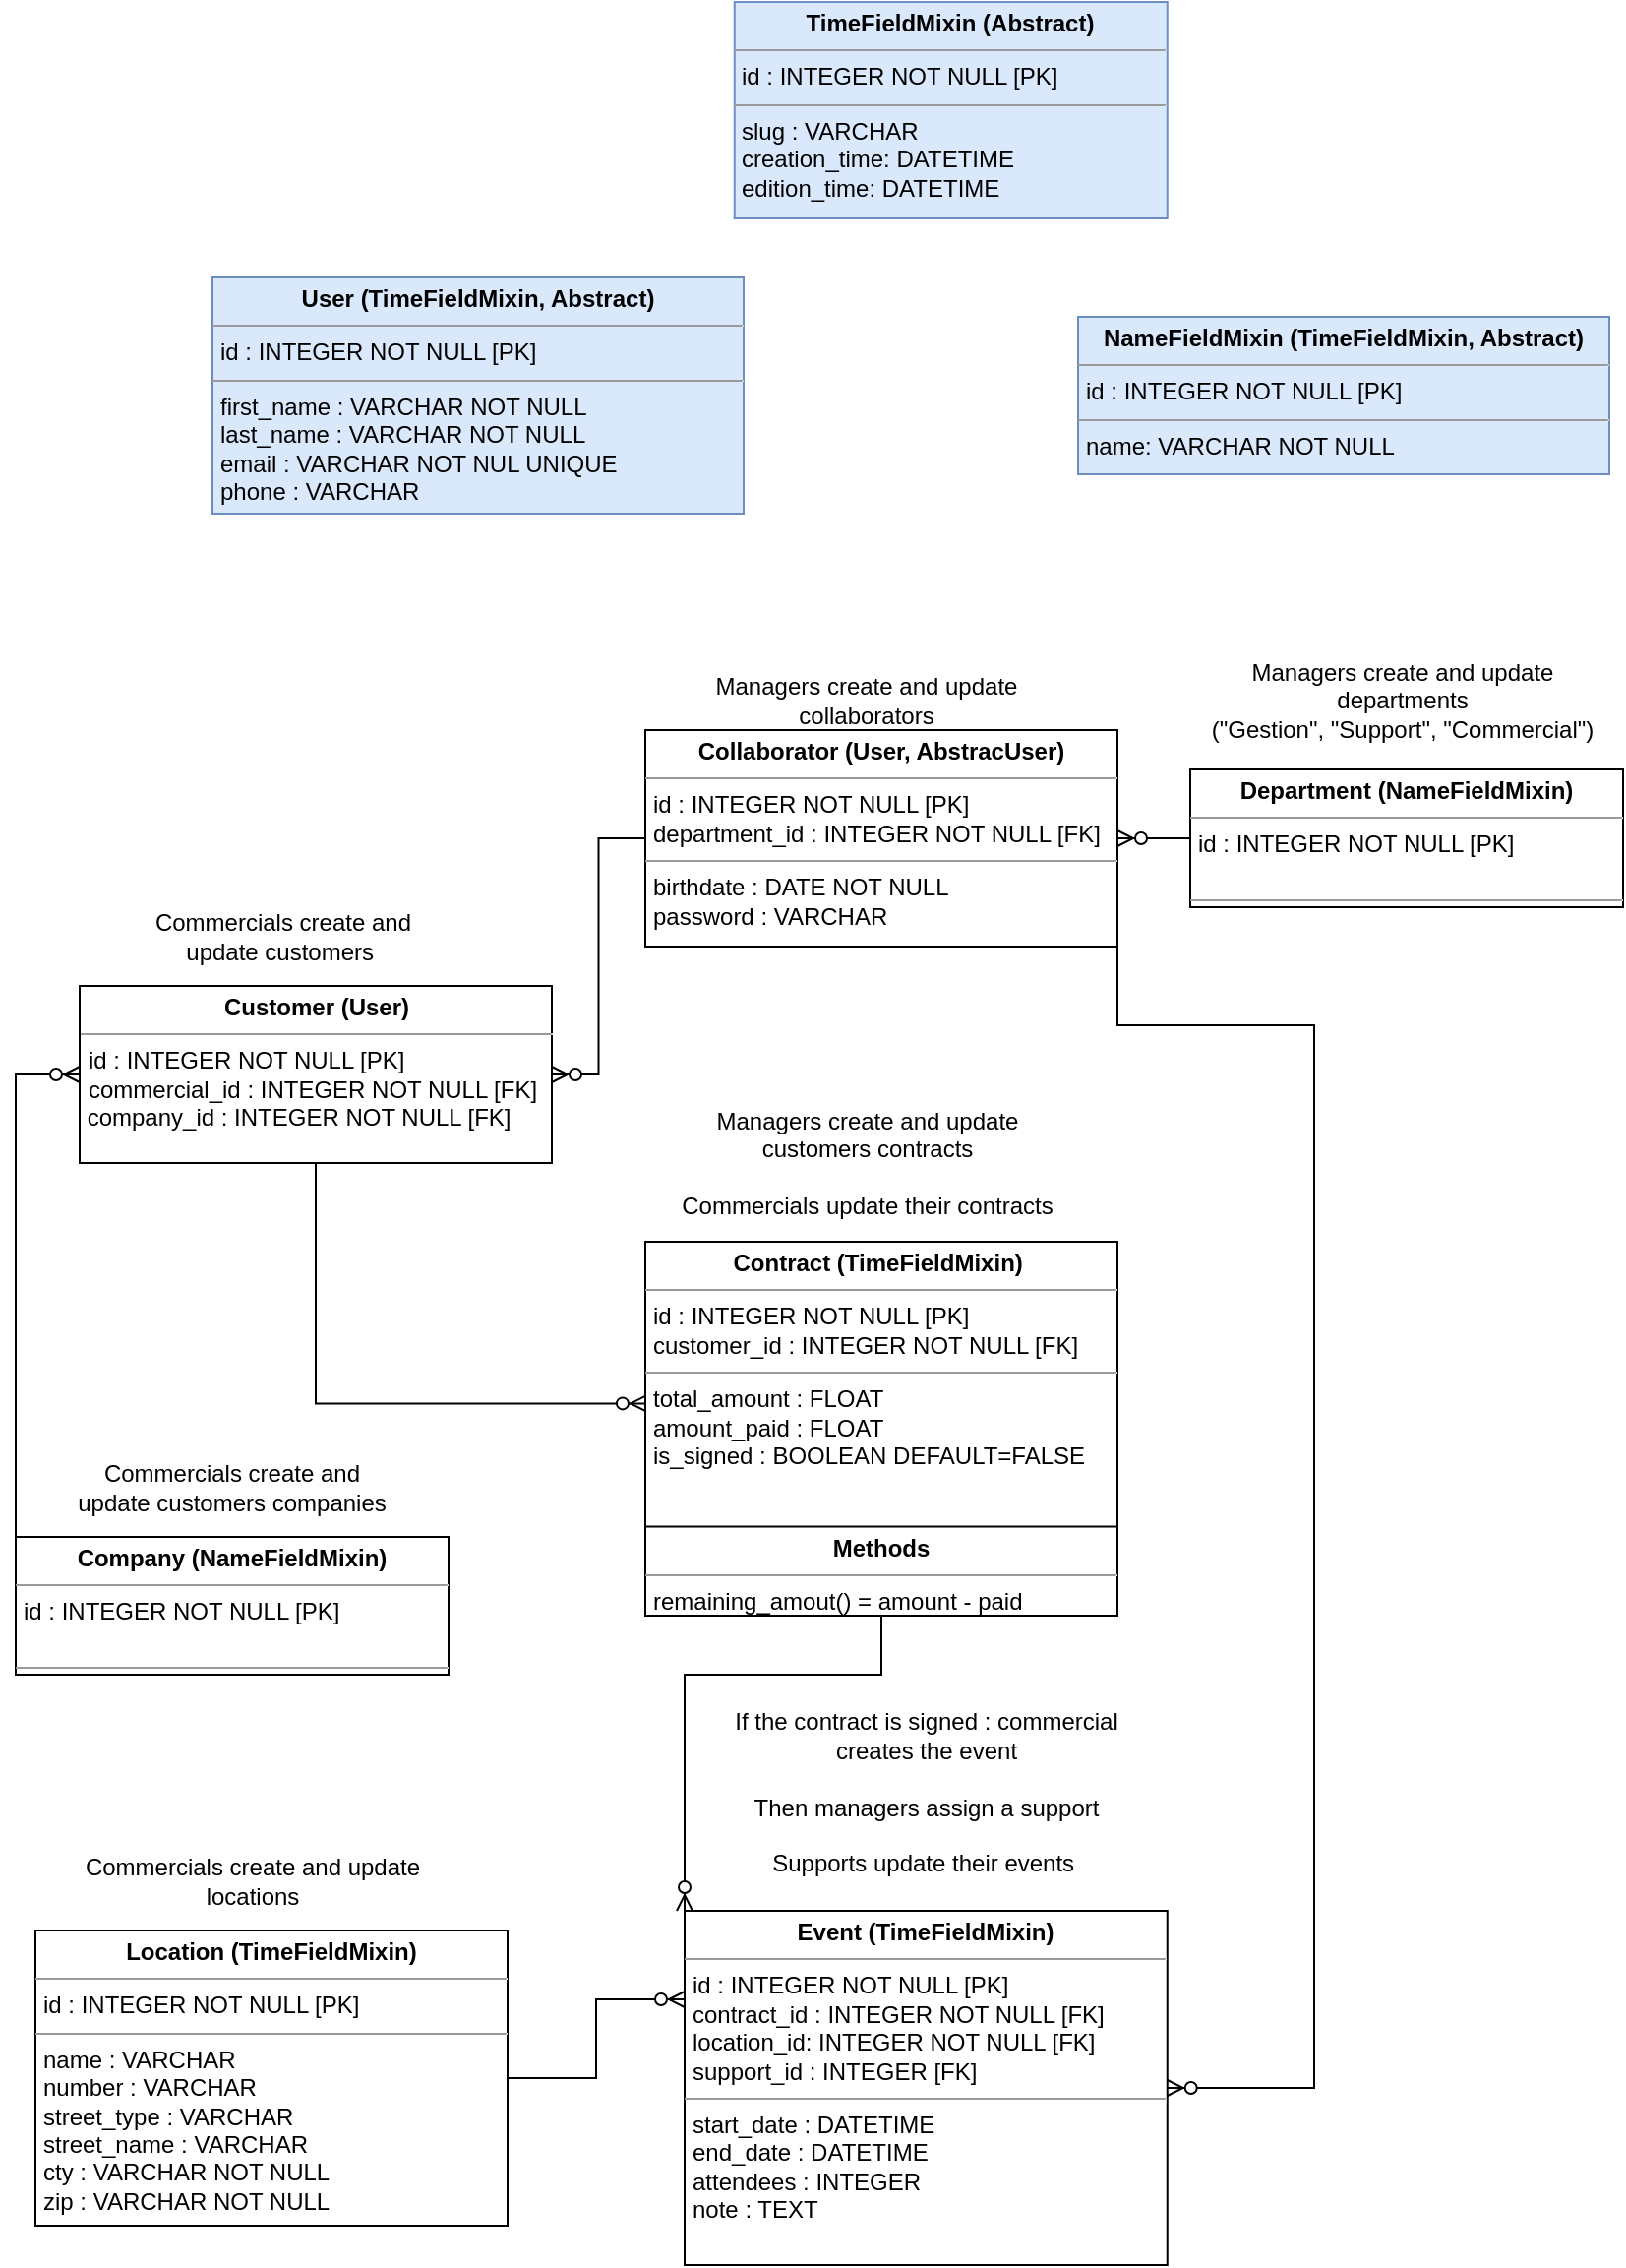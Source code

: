 <mxfile version="22.1.18" type="device">
  <diagram name="Page-1" id="plMPnYqYeWeYJmXO6-pG">
    <mxGraphModel dx="1434" dy="772" grid="1" gridSize="10" guides="1" tooltips="1" connect="1" arrows="1" fold="1" page="1" pageScale="1" pageWidth="827" pageHeight="1169" math="0" shadow="0">
      <root>
        <mxCell id="0" />
        <mxCell id="1" parent="0" />
        <mxCell id="ze8dPootAyPGJqRhnMk7-1" value="&lt;p style=&quot;margin:0px;margin-top:4px;text-align:center;&quot;&gt;&lt;b&gt;User (TimeFieldMixin, A&lt;/b&gt;&lt;b&gt;bstract&lt;span style=&quot;background-color: initial;&quot;&gt;)&lt;/span&gt;&lt;/b&gt;&lt;/p&gt;&lt;hr size=&quot;1&quot;&gt;&lt;p style=&quot;margin:0px;margin-left:4px;&quot;&gt;id : INTEGER NOT NULL [PK]&lt;br&gt;&lt;/p&gt;&lt;hr size=&quot;1&quot;&gt;&lt;p style=&quot;margin:0px;margin-left:4px;&quot;&gt;first_name : VARCHAR NOT NULL&lt;/p&gt;&lt;p style=&quot;margin:0px;margin-left:4px;&quot;&gt;last_name : VARCHAR NOT NULL&lt;br&gt;&lt;/p&gt;&lt;p style=&quot;margin:0px;margin-left:4px;&quot;&gt;email : VARCHAR NOT NUL UNIQUE&lt;/p&gt;&lt;p style=&quot;margin:0px;margin-left:4px;&quot;&gt;phone : VARCHAR&lt;br&gt;&lt;/p&gt;&lt;p style=&quot;margin:0px;margin-left:4px;&quot;&gt;&lt;br&gt;&lt;/p&gt;&lt;p style=&quot;margin:0px;margin-left:4px;&quot;&gt;&lt;br&gt;&lt;br&gt;&lt;/p&gt;" style="verticalAlign=top;align=left;overflow=fill;fontSize=12;fontFamily=Helvetica;html=1;whiteSpace=wrap;fillColor=#dae8fc;strokeColor=#6c8ebf;" parent="1" vertex="1">
          <mxGeometry x="110.0" y="150" width="270" height="120" as="geometry" />
        </mxCell>
        <mxCell id="ze8dPootAyPGJqRhnMk7-3" value="&lt;p style=&quot;margin:0px;margin-top:4px;text-align:center;&quot;&gt;&lt;b&gt;Customer (User)&lt;/b&gt;&lt;/p&gt;&lt;hr size=&quot;1&quot;&gt;&lt;p style=&quot;margin:0px;margin-left:4px;&quot;&gt;id : INTEGER NOT NULL [PK]&lt;br&gt;&lt;/p&gt;&lt;p style=&quot;margin:0px;margin-left:4px;&quot;&gt;commercial_id : INTEGER NOT NULL [FK]&lt;span data-darkreader-inline-color=&quot;&quot; data-darkreader-inline-bgcolor=&quot;&quot; style=&quot;background-color: initial; color: rgb(0, 0, 0); --darkreader-inline-bgcolor: initial; --darkreader-inline-color: #181a1b;&quot;&gt;&amp;nbsp;&lt;/span&gt;&lt;/p&gt;&amp;nbsp;company_id : INTEGER NOT NULL [FK]&lt;p style=&quot;margin:0px;margin-left:4px;&quot;&gt;&lt;br&gt;&lt;/p&gt;" style="verticalAlign=top;align=left;overflow=fill;fontSize=12;fontFamily=Helvetica;html=1;whiteSpace=wrap;" parent="1" vertex="1">
          <mxGeometry x="42.5" y="510" width="240" height="90" as="geometry" />
        </mxCell>
        <mxCell id="ze8dPootAyPGJqRhnMk7-6" value="&lt;p style=&quot;margin:0px;margin-top:4px;text-align:center;&quot;&gt;&lt;b&gt;Collaborator (User, AbstracUser)&lt;/b&gt;&lt;/p&gt;&lt;hr size=&quot;1&quot;&gt;&lt;p style=&quot;margin:0px;margin-left:4px;&quot;&gt;id : INTEGER NOT NULL [PK]&lt;br&gt;&lt;/p&gt;&lt;p style=&quot;margin:0px;margin-left:4px;&quot;&gt;department_id : INTEGER NOT NULL [FK]&lt;br&gt;&lt;/p&gt;&lt;hr size=&quot;1&quot;&gt;&lt;p style=&quot;margin:0px;margin-left:4px;&quot;&gt;birthdate : DATE NOT NULL&lt;/p&gt;&lt;p style=&quot;margin:0px;margin-left:4px;&quot;&gt;password : VARCHAR&lt;br&gt;&lt;br&gt;&lt;/p&gt;&lt;p style=&quot;margin:0px;margin-left:4px;&quot;&gt;&lt;br&gt;&lt;/p&gt;&lt;p style=&quot;margin:0px;margin-left:4px;&quot;&gt;&lt;br&gt;&lt;/p&gt;" style="verticalAlign=top;align=left;overflow=fill;fontSize=12;fontFamily=Helvetica;html=1;whiteSpace=wrap;" parent="1" vertex="1">
          <mxGeometry x="330" y="380" width="240" height="110" as="geometry" />
        </mxCell>
        <mxCell id="ze8dPootAyPGJqRhnMk7-18" value="" style="fontSize=12;html=1;endArrow=ERzeroToMany;endFill=1;rounded=0;entryX=0.002;entryY=0.548;entryDx=0;entryDy=0;exitX=0.5;exitY=1;exitDx=0;exitDy=0;edgeStyle=orthogonalEdgeStyle;entryPerimeter=0;" parent="1" source="ze8dPootAyPGJqRhnMk7-3" target="ze8dPootAyPGJqRhnMk7-13" edge="1">
          <mxGeometry width="100" height="100" relative="1" as="geometry">
            <mxPoint x="40" y="585" as="sourcePoint" />
            <mxPoint x="140" y="485" as="targetPoint" />
          </mxGeometry>
        </mxCell>
        <mxCell id="ze8dPootAyPGJqRhnMk7-19" value="&lt;p style=&quot;margin:0px;margin-top:4px;text-align:center;&quot;&gt;&lt;b&gt;Event (TimeFieldMixin)&lt;/b&gt;&lt;/p&gt;&lt;hr size=&quot;1&quot;&gt;&lt;p style=&quot;margin:0px;margin-left:4px;&quot;&gt;id : INTEGER NOT NULL [PK]&lt;/p&gt;&lt;p style=&quot;border-color: var(--darkreader-border--border-color); margin: 0px 0px 0px 4px; --darkreader-inline-border: var(--darkreader-border--darkreader-border--border-color);&quot; data-darkreader-inline-border=&quot;&quot;&gt;contract_id : INTEGER NOT NULL [FK]&lt;/p&gt;&lt;p style=&quot;border-color: var(--darkreader-border--border-color); margin: 0px 0px 0px 4px; --darkreader-inline-border: var(--darkreader-border--darkreader-border--border-color);&quot; data-darkreader-inline-border=&quot;&quot;&gt;location_id: INTEGER NOT NULL [FK]&lt;/p&gt;&lt;p style=&quot;border-color: var(--darkreader-border--border-color); margin: 0px 0px 0px 4px; --darkreader-inline-border: var(--darkreader-border--darkreader-border--border-color);&quot; data-darkreader-inline-border=&quot;&quot;&gt;support_id : INTEGER [FK]&lt;/p&gt;&lt;hr size=&quot;1&quot;&gt;&lt;p data-darkreader-inline-border=&quot;&quot; style=&quot;border-color: var(--darkreader-border--border-color); margin: 0px 0px 0px 4px; --darkreader-inline-border: var(--darkreader-border--darkreader-border--border-color);&quot;&gt;&lt;span data-darkreader-inline-color=&quot;&quot; data-darkreader-inline-bgcolor=&quot;&quot; style=&quot;background-color: initial; color: rgb(0, 0, 0); --darkreader-inline-bgcolor: initial; --darkreader-inline-color: #181a1b;&quot;&gt;start_date : DATETIME&lt;/span&gt;&lt;/p&gt;&lt;p data-darkreader-inline-border=&quot;&quot; style=&quot;border-color: var(--darkreader-border--border-color); margin: 0px 0px 0px 4px; --darkreader-inline-border: var(--darkreader-border--darkreader-border--border-color);&quot;&gt;&lt;span data-darkreader-inline-color=&quot;&quot; data-darkreader-inline-bgcolor=&quot;&quot; style=&quot;background-color: initial; color: rgb(0, 0, 0); --darkreader-inline-bgcolor: initial; --darkreader-inline-color: #181a1b;&quot;&gt;end_date : DATETIME&lt;br&gt;&lt;/span&gt;&lt;/p&gt;&lt;p data-darkreader-inline-border=&quot;&quot; style=&quot;border-color: var(--darkreader-border--border-color); margin: 0px 0px 0px 4px; --darkreader-inline-border: var(--darkreader-border--darkreader-border--border-color);&quot;&gt;&lt;span data-darkreader-inline-color=&quot;&quot; data-darkreader-inline-bgcolor=&quot;&quot; style=&quot;background-color: initial; color: rgb(0, 0, 0); --darkreader-inline-bgcolor: initial; --darkreader-inline-color: #181a1b;&quot;&gt;attendees : INTEGER&lt;/span&gt;&lt;/p&gt;&lt;p data-darkreader-inline-border=&quot;&quot; style=&quot;border-color: var(--darkreader-border--border-color); margin: 0px 0px 0px 4px; --darkreader-inline-border: var(--darkreader-border--darkreader-border--border-color);&quot;&gt;&lt;span data-darkreader-inline-color=&quot;&quot; data-darkreader-inline-bgcolor=&quot;&quot; style=&quot;background-color: initial; color: rgb(0, 0, 0); --darkreader-inline-bgcolor: initial; --darkreader-inline-color: #181a1b;&quot;&gt;note : TEXT&lt;/span&gt;&lt;span style=&quot;background-color: initial;&quot;&gt;&amp;nbsp;&lt;/span&gt;&lt;/p&gt;&lt;p data-darkreader-inline-border=&quot;&quot; style=&quot;border-color: var(--darkreader-border--border-color); margin: 0px 0px 0px 4px; --darkreader-inline-border: var(--darkreader-border--darkreader-border--border-color);&quot;&gt;&lt;br data-darkreader-inline-border=&quot;&quot; style=&quot;border-color: var(--darkreader-border--border-color); --darkreader-inline-border: var(--darkreader-border--darkreader-border--border-color);&quot;&gt;&lt;/p&gt;&lt;p data-darkreader-inline-border=&quot;&quot; style=&quot;border-color: var(--darkreader-border--border-color); margin: 0px 0px 0px 4px; --darkreader-inline-border: var(--darkreader-border--darkreader-border--border-color);&quot;&gt;&lt;br data-darkreader-inline-border=&quot;&quot; style=&quot;border-color: var(--darkreader-border--border-color); --darkreader-inline-border: var(--darkreader-border--darkreader-border--border-color);&quot;&gt;&lt;/p&gt;&lt;p style=&quot;margin:0px;margin-left:4px;&quot;&gt;&lt;br&gt;&lt;br&gt;&lt;/p&gt;" style="verticalAlign=top;align=left;overflow=fill;fontSize=12;fontFamily=Helvetica;html=1;whiteSpace=wrap;" parent="1" vertex="1">
          <mxGeometry x="350" y="980" width="245.37" height="180" as="geometry" />
        </mxCell>
        <mxCell id="ze8dPootAyPGJqRhnMk7-23" value="Managers create and update customers contracts&lt;br&gt;&lt;br&gt;Commercials update their contracts" style="text;html=1;strokeColor=none;fillColor=none;align=center;verticalAlign=middle;whiteSpace=wrap;rounded=0;" parent="1" vertex="1">
          <mxGeometry x="343.75" y="570" width="197.5" height="60" as="geometry" />
        </mxCell>
        <mxCell id="ze8dPootAyPGJqRhnMk7-24" value="If the contract is signed : commercial creates the event&lt;br&gt;&lt;br&gt;Then managers assign a support&lt;br&gt;&lt;br&gt;Supports update their events&amp;nbsp;" style="text;html=1;strokeColor=none;fillColor=none;align=center;verticalAlign=middle;whiteSpace=wrap;rounded=0;" parent="1" vertex="1">
          <mxGeometry x="367.69" y="870" width="210" height="100" as="geometry" />
        </mxCell>
        <mxCell id="ze8dPootAyPGJqRhnMk7-25" value="" style="fontSize=12;html=1;endArrow=ERzeroToMany;endFill=1;rounded=0;entryX=1;entryY=0.5;entryDx=0;entryDy=0;exitX=0;exitY=0.5;exitDx=0;exitDy=0;edgeStyle=orthogonalEdgeStyle;" parent="1" source="ze8dPootAyPGJqRhnMk7-6" target="ze8dPootAyPGJqRhnMk7-3" edge="1">
          <mxGeometry width="100" height="100" relative="1" as="geometry">
            <mxPoint x="410" y="260.0" as="sourcePoint" />
            <mxPoint x="810" y="120" as="targetPoint" />
          </mxGeometry>
        </mxCell>
        <mxCell id="ze8dPootAyPGJqRhnMk7-29" value="" style="fontSize=12;html=1;endArrow=ERzeroToMany;endFill=1;rounded=0;exitX=1;exitY=1;exitDx=0;exitDy=0;edgeStyle=orthogonalEdgeStyle;entryX=1;entryY=0.5;entryDx=0;entryDy=0;" parent="1" source="ze8dPootAyPGJqRhnMk7-6" target="ze8dPootAyPGJqRhnMk7-19" edge="1">
          <mxGeometry width="100" height="100" relative="1" as="geometry">
            <mxPoint x="670" y="500" as="sourcePoint" />
            <mxPoint x="610" y="1110" as="targetPoint" />
            <Array as="points">
              <mxPoint x="570" y="530" />
              <mxPoint x="670" y="530" />
              <mxPoint x="670" y="1070" />
            </Array>
          </mxGeometry>
        </mxCell>
        <mxCell id="ze8dPootAyPGJqRhnMk7-31" value="&lt;p style=&quot;margin:0px;margin-top:4px;text-align:center;&quot;&gt;&lt;b&gt;Company (NameFieldMixin)&lt;/b&gt;&lt;/p&gt;&lt;hr size=&quot;1&quot;&gt;&lt;p style=&quot;margin:0px;margin-left:4px;&quot;&gt;id : INTEGER NOT NULL [PK]&lt;/p&gt;&lt;p style=&quot;margin:0px;margin-left:4px;&quot;&gt;&lt;br&gt;&lt;/p&gt;&lt;hr size=&quot;1&quot;&gt;&lt;p data-darkreader-inline-border=&quot;&quot; style=&quot;border-color: var(--darkreader-border--border-color); margin: 0px 0px 0px 4px; --darkreader-inline-border: var(--darkreader-border--darkreader-border--border-color);&quot;&gt;&lt;br&gt;&lt;/p&gt;" style="verticalAlign=top;align=left;overflow=fill;fontSize=12;fontFamily=Helvetica;html=1;whiteSpace=wrap;" parent="1" vertex="1">
          <mxGeometry x="10" y="790" width="220" height="70" as="geometry" />
        </mxCell>
        <mxCell id="ze8dPootAyPGJqRhnMk7-32" value="" style="fontSize=12;html=1;endArrow=ERzeroToMany;endFill=1;rounded=0;entryX=0;entryY=0.5;entryDx=0;entryDy=0;exitX=0;exitY=0;exitDx=0;exitDy=0;edgeStyle=orthogonalEdgeStyle;" parent="1" source="ze8dPootAyPGJqRhnMk7-31" target="ze8dPootAyPGJqRhnMk7-3" edge="1">
          <mxGeometry width="100" height="100" relative="1" as="geometry">
            <mxPoint x="180" y="530" as="sourcePoint" />
            <mxPoint x="70" y="700" as="targetPoint" />
          </mxGeometry>
        </mxCell>
        <mxCell id="ze8dPootAyPGJqRhnMk7-50" value="" style="fontSize=12;html=1;endArrow=ERzeroToMany;endFill=1;rounded=0;entryX=0;entryY=0;entryDx=0;entryDy=0;exitX=0.5;exitY=1;exitDx=0;exitDy=0;edgeStyle=orthogonalEdgeStyle;" parent="1" source="ze8dPootAyPGJqRhnMk7-45" target="ze8dPootAyPGJqRhnMk7-19" edge="1">
          <mxGeometry width="100" height="100" relative="1" as="geometry">
            <mxPoint x="99.48" y="670" as="sourcePoint" />
            <mxPoint x="149.48" y="838" as="targetPoint" />
            <Array as="points">
              <mxPoint x="450" y="860" />
              <mxPoint x="350" y="860" />
            </Array>
          </mxGeometry>
        </mxCell>
        <mxCell id="ze8dPootAyPGJqRhnMk7-51" value="" style="fontSize=12;html=1;endArrow=ERzeroToMany;endFill=1;rounded=0;entryX=0;entryY=0.25;entryDx=0;entryDy=0;exitX=1;exitY=0.5;exitDx=0;exitDy=0;edgeStyle=orthogonalEdgeStyle;" parent="1" source="ze8dPootAyPGJqRhnMk7-53" target="ze8dPootAyPGJqRhnMk7-19" edge="1">
          <mxGeometry width="100" height="100" relative="1" as="geometry">
            <mxPoint x="380" y="1170.5" as="sourcePoint" />
            <mxPoint x="494.63" y="1160" as="targetPoint" />
          </mxGeometry>
        </mxCell>
        <mxCell id="ze8dPootAyPGJqRhnMk7-52" value="" style="group;strokeColor=#ff0800;fillColor=#8e251f;" parent="1" vertex="1" connectable="0">
          <mxGeometry x="330" y="640" width="240" height="190" as="geometry" />
        </mxCell>
        <mxCell id="ze8dPootAyPGJqRhnMk7-13" value="&lt;p style=&quot;margin:0px;margin-top:4px;text-align:center;&quot;&gt;&lt;b&gt;Contract (TimeFieldMixin)&amp;nbsp;&lt;/b&gt;&lt;/p&gt;&lt;hr size=&quot;1&quot;&gt;&lt;p style=&quot;margin:0px;margin-left:4px;&quot;&gt;id : INTEGER NOT NULL [PK]&lt;/p&gt;&lt;p style=&quot;border-color: var(--darkreader-border--border-color); margin: 0px 0px 0px 4px; --darkreader-inline-border: var(--darkreader-border--darkreader-border--border-color);&quot; data-darkreader-inline-border=&quot;&quot;&gt;&lt;span style=&quot;background-color: initial;&quot;&gt;customer_id : INTEGER NOT NULL [FK]&lt;/span&gt;&lt;br&gt;&lt;/p&gt;&lt;hr size=&quot;1&quot;&gt;&lt;p data-darkreader-inline-border=&quot;&quot; style=&quot;border-color: var(--darkreader-border--border-color); margin: 0px 0px 0px 4px; --darkreader-inline-border: var(--darkreader-border--darkreader-border--border-color);&quot;&gt;&lt;span data-darkreader-inline-bgcolor=&quot;&quot; style=&quot;background-color: initial; --darkreader-inline-bgcolor: initial;&quot;&gt;total_amount : FLOAT&lt;/span&gt;&lt;/p&gt;&lt;p data-darkreader-inline-border=&quot;&quot; style=&quot;border-color: var(--darkreader-border--border-color); margin: 0px 0px 0px 4px; --darkreader-inline-border: var(--darkreader-border--darkreader-border--border-color);&quot;&gt;&lt;span data-darkreader-inline-bgcolor=&quot;&quot; style=&quot;background-color: initial; --darkreader-inline-bgcolor: initial;&quot;&gt;amount_paid : FLOAT&amp;nbsp;&lt;/span&gt;&lt;/p&gt;&lt;p data-darkreader-inline-border=&quot;&quot; style=&quot;border-color: var(--darkreader-border--border-color); margin: 0px 0px 0px 4px; --darkreader-inline-border: var(--darkreader-border--darkreader-border--border-color);&quot;&gt;&lt;span data-darkreader-inline-color=&quot;&quot; data-darkreader-inline-bgcolor=&quot;&quot; style=&quot;background-color: initial; color: rgb(0, 0, 0); --darkreader-inline-bgcolor: initial; --darkreader-inline-color: #181a1b;&quot;&gt;is_signed : BOOLEAN DEFAULT=FALSE&lt;/span&gt;&lt;/p&gt;&lt;p style=&quot;margin:0px;margin-left:4px;&quot;&gt;&lt;br&gt;&lt;/p&gt;" style="verticalAlign=top;align=left;overflow=fill;fontSize=12;fontFamily=Helvetica;html=1;whiteSpace=wrap;" parent="ze8dPootAyPGJqRhnMk7-52" vertex="1">
          <mxGeometry width="240" height="150" as="geometry" />
        </mxCell>
        <mxCell id="ze8dPootAyPGJqRhnMk7-45" value="&lt;p style=&quot;margin:0px;margin-top:4px;text-align:center;&quot;&gt;&lt;b&gt;Methods&lt;/b&gt;&lt;/p&gt;&lt;hr size=&quot;1&quot;&gt;&lt;p style=&quot;margin:0px;margin-left:4px;&quot;&gt;remaining_amout() = amount - paid&lt;br&gt;&lt;/p&gt;" style="verticalAlign=top;align=left;overflow=fill;fontSize=12;fontFamily=Helvetica;html=1;whiteSpace=wrap;" parent="ze8dPootAyPGJqRhnMk7-52" vertex="1">
          <mxGeometry y="144.762" width="240" height="45.238" as="geometry" />
        </mxCell>
        <mxCell id="ze8dPootAyPGJqRhnMk7-53" value="&lt;p style=&quot;margin:0px;margin-top:4px;text-align:center;&quot;&gt;&lt;b&gt;Location (TimeFieldMixin)&lt;/b&gt;&lt;/p&gt;&lt;hr size=&quot;1&quot;&gt;&lt;p style=&quot;margin:0px;margin-left:4px;&quot;&gt;id : INTEGER NOT NULL [PK]&lt;/p&gt;&lt;hr size=&quot;1&quot;&gt;&lt;p data-darkreader-inline-border=&quot;&quot; style=&quot;border-color: var(--darkreader-border--border-color); margin: 0px 0px 0px 4px; --darkreader-inline-border: var(--darkreader-border--darkreader-border--border-color);&quot;&gt;&lt;span data-darkreader-inline-color=&quot;&quot; data-darkreader-inline-bgcolor=&quot;&quot; style=&quot;background-color: initial; color: rgb(0, 0, 0); --darkreader-inline-bgcolor: initial; --darkreader-inline-color: #181a1b;&quot;&gt;name : VARCHAR&lt;/span&gt;&lt;br&gt;&lt;/p&gt;&lt;p data-darkreader-inline-border=&quot;&quot; style=&quot;border-color: var(--darkreader-border--border-color); margin: 0px 0px 0px 4px; --darkreader-inline-border: var(--darkreader-border--darkreader-border--border-color);&quot;&gt;&lt;span data-darkreader-inline-color=&quot;&quot; data-darkreader-inline-bgcolor=&quot;&quot; style=&quot;background-color: initial; color: rgb(0, 0, 0); --darkreader-inline-bgcolor: initial; --darkreader-inline-color: #181a1b;&quot;&gt;number : VARCHAR&lt;/span&gt;&lt;/p&gt;&lt;p data-darkreader-inline-border=&quot;&quot; style=&quot;border-color: var(--darkreader-border--border-color); margin: 0px 0px 0px 4px; --darkreader-inline-border: var(--darkreader-border--darkreader-border--border-color);&quot;&gt;&lt;span data-darkreader-inline-color=&quot;&quot; data-darkreader-inline-bgcolor=&quot;&quot; style=&quot;background-color: initial; color: rgb(0, 0, 0); --darkreader-inline-bgcolor: initial; --darkreader-inline-color: #181a1b;&quot;&gt;street_type : VARCHAR&lt;br&gt;&lt;/span&gt;&lt;/p&gt;&lt;p data-darkreader-inline-border=&quot;&quot; style=&quot;border-color: var(--darkreader-border--border-color); margin: 0px 0px 0px 4px; --darkreader-inline-border: var(--darkreader-border--darkreader-border--border-color);&quot;&gt;&lt;span data-darkreader-inline-color=&quot;&quot; data-darkreader-inline-bgcolor=&quot;&quot; style=&quot;background-color: initial; color: rgb(0, 0, 0); --darkreader-inline-bgcolor: initial; --darkreader-inline-color: #181a1b;&quot;&gt;street_name : VARCHAR&lt;br&gt;&lt;/span&gt;&lt;/p&gt;&lt;p data-darkreader-inline-border=&quot;&quot; style=&quot;border-color: var(--darkreader-border--border-color); margin: 0px 0px 0px 4px; --darkreader-inline-border: var(--darkreader-border--darkreader-border--border-color);&quot;&gt;cty : VARCHAR NOT NULL&lt;/p&gt;&lt;p data-darkreader-inline-border=&quot;&quot; style=&quot;border-color: var(--darkreader-border--border-color); margin: 0px 0px 0px 4px; --darkreader-inline-border: var(--darkreader-border--darkreader-border--border-color);&quot;&gt;zip :&amp;nbsp;VARCHAR&amp;nbsp;&lt;span style=&quot;background-color: initial;&quot;&gt;NOT NULL&lt;/span&gt;&lt;br&gt;&lt;/p&gt;&lt;p data-darkreader-inline-border=&quot;&quot; style=&quot;border-color: var(--darkreader-border--border-color); margin: 0px 0px 0px 4px; --darkreader-inline-border: var(--darkreader-border--darkreader-border--border-color);&quot;&gt;&lt;br&gt;&lt;/p&gt;&lt;p data-darkreader-inline-border=&quot;&quot; style=&quot;border-color: var(--darkreader-border--border-color); margin: 0px 0px 0px 4px; --darkreader-inline-border: var(--darkreader-border--darkreader-border--border-color);&quot;&gt;&lt;br data-darkreader-inline-border=&quot;&quot; style=&quot;border-color: var(--darkreader-border--border-color); --darkreader-inline-border: var(--darkreader-border--darkreader-border--border-color);&quot;&gt;&lt;/p&gt;&lt;p style=&quot;margin:0px;margin-left:4px;&quot;&gt;&lt;br&gt;&lt;br&gt;&lt;/p&gt;" style="verticalAlign=top;align=left;overflow=fill;fontSize=12;fontFamily=Helvetica;html=1;whiteSpace=wrap;" parent="1" vertex="1">
          <mxGeometry x="20" y="990" width="240" height="150" as="geometry" />
        </mxCell>
        <mxCell id="ze8dPootAyPGJqRhnMk7-60" value="Commercials create and update customers companies" style="text;html=1;strokeColor=none;fillColor=none;align=center;verticalAlign=middle;whiteSpace=wrap;rounded=0;" parent="1" vertex="1">
          <mxGeometry x="36.16" y="750" width="167.68" height="30" as="geometry" />
        </mxCell>
        <mxCell id="ze8dPootAyPGJqRhnMk7-61" value="Commercials create and update locations" style="text;html=1;strokeColor=none;fillColor=none;align=center;verticalAlign=middle;whiteSpace=wrap;rounded=0;" parent="1" vertex="1">
          <mxGeometry x="42.5" y="950" width="175" height="30" as="geometry" />
        </mxCell>
        <mxCell id="vRoCtObwlidcR9JG_tyj-2" value="&lt;p style=&quot;margin:0px;margin-top:4px;text-align:center;&quot;&gt;&lt;b&gt;TimeFieldMixin (Abstract&lt;span style=&quot;background-color: initial;&quot;&gt;)&lt;/span&gt;&lt;/b&gt;&lt;/p&gt;&lt;hr size=&quot;1&quot;&gt;&lt;p style=&quot;margin:0px;margin-left:4px;&quot;&gt;id : INTEGER NOT NULL [PK]&lt;br&gt;&lt;/p&gt;&lt;hr size=&quot;1&quot;&gt;&lt;p style=&quot;margin:0px;margin-left:4px;&quot;&gt;slug : VARCHAR&lt;/p&gt;&lt;p style=&quot;margin:0px;margin-left:4px;&quot;&gt;creation_time: DATETIME&lt;br&gt;&lt;/p&gt;&lt;p style=&quot;margin:0px;margin-left:4px;&quot;&gt;edition_time: DATETIME&lt;br&gt;&lt;/p&gt;&lt;p style=&quot;margin:0px;margin-left:4px;&quot;&gt;&lt;br&gt;&lt;/p&gt;&lt;p style=&quot;margin:0px;margin-left:4px;&quot;&gt;&lt;br&gt;&lt;/p&gt;&lt;p style=&quot;margin:0px;margin-left:4px;&quot;&gt;&lt;br&gt;&lt;br&gt;&lt;/p&gt;" style="verticalAlign=top;align=left;overflow=fill;fontSize=12;fontFamily=Helvetica;html=1;whiteSpace=wrap;fillColor=#dae8fc;strokeColor=#6c8ebf;" parent="1" vertex="1">
          <mxGeometry x="375.37" y="10" width="220" height="110" as="geometry" />
        </mxCell>
        <mxCell id="vRoCtObwlidcR9JG_tyj-3" value="&lt;p style=&quot;margin:0px;margin-top:4px;text-align:center;&quot;&gt;&lt;b&gt;NameFieldMixin (TimeFieldMixin, Abstract&lt;span style=&quot;background-color: initial;&quot;&gt;)&lt;/span&gt;&lt;/b&gt;&lt;/p&gt;&lt;hr size=&quot;1&quot;&gt;&lt;p style=&quot;margin:0px;margin-left:4px;&quot;&gt;id : INTEGER NOT NULL [PK]&lt;br&gt;&lt;/p&gt;&lt;hr size=&quot;1&quot;&gt;&lt;p style=&quot;margin:0px;margin-left:4px;&quot;&gt;name: VARCHAR NOT NULL&lt;/p&gt;&lt;p style=&quot;margin:0px;margin-left:4px;&quot;&gt;&lt;br&gt;&lt;/p&gt;&lt;p style=&quot;margin:0px;margin-left:4px;&quot;&gt;&lt;br&gt;&lt;/p&gt;&lt;p style=&quot;margin:0px;margin-left:4px;&quot;&gt;&lt;br&gt;&lt;/p&gt;&lt;p style=&quot;margin:0px;margin-left:4px;&quot;&gt;&lt;br&gt;&lt;br&gt;&lt;/p&gt;" style="verticalAlign=top;align=left;overflow=fill;fontSize=12;fontFamily=Helvetica;html=1;whiteSpace=wrap;fillColor=#dae8fc;strokeColor=#6c8ebf;" parent="1" vertex="1">
          <mxGeometry x="550" y="170" width="270" height="80" as="geometry" />
        </mxCell>
        <mxCell id="vRoCtObwlidcR9JG_tyj-5" value="Commercials create and update customers&amp;nbsp;" style="text;html=1;strokeColor=none;fillColor=none;align=center;verticalAlign=middle;whiteSpace=wrap;rounded=0;" parent="1" vertex="1">
          <mxGeometry x="62.32" y="470" width="167.68" height="30" as="geometry" />
        </mxCell>
        <mxCell id="vRoCtObwlidcR9JG_tyj-6" value="&lt;p style=&quot;margin:0px;margin-top:4px;text-align:center;&quot;&gt;&lt;b&gt;Department (NameFieldMixin)&lt;/b&gt;&lt;/p&gt;&lt;hr size=&quot;1&quot;&gt;&lt;p style=&quot;margin:0px;margin-left:4px;&quot;&gt;id : INTEGER NOT NULL [PK]&lt;/p&gt;&lt;p style=&quot;margin:0px;margin-left:4px;&quot;&gt;&lt;br&gt;&lt;/p&gt;&lt;hr size=&quot;1&quot;&gt;&lt;p data-darkreader-inline-border=&quot;&quot; style=&quot;border-color: var(--darkreader-border--border-color); margin: 0px 0px 0px 4px; --darkreader-inline-border: var(--darkreader-border--darkreader-border--border-color);&quot;&gt;&lt;br&gt;&lt;/p&gt;" style="verticalAlign=top;align=left;overflow=fill;fontSize=12;fontFamily=Helvetica;html=1;whiteSpace=wrap;" parent="1" vertex="1">
          <mxGeometry x="607" y="400" width="220" height="70" as="geometry" />
        </mxCell>
        <mxCell id="vRoCtObwlidcR9JG_tyj-10" value="Managers create and update collaborators" style="text;html=1;strokeColor=none;fillColor=none;align=center;verticalAlign=middle;whiteSpace=wrap;rounded=0;" parent="1" vertex="1">
          <mxGeometry x="355" y="350" width="175" height="30" as="geometry" />
        </mxCell>
        <mxCell id="vRoCtObwlidcR9JG_tyj-11" value="Managers create and update departments&lt;br&gt;(&quot;Gestion&quot;, &quot;Support&quot;, &quot;Commercial&quot;)" style="text;html=1;strokeColor=none;fillColor=none;align=center;verticalAlign=middle;whiteSpace=wrap;rounded=0;" parent="1" vertex="1">
          <mxGeometry x="610" y="335" width="210" height="60" as="geometry" />
        </mxCell>
        <mxCell id="vRoCtObwlidcR9JG_tyj-14" value="" style="fontSize=12;html=1;endArrow=ERzeroToMany;endFill=1;rounded=0;entryX=1;entryY=0.5;entryDx=0;entryDy=0;exitX=0;exitY=0.5;exitDx=0;exitDy=0;" parent="1" source="vRoCtObwlidcR9JG_tyj-6" target="ze8dPootAyPGJqRhnMk7-6" edge="1">
          <mxGeometry width="100" height="100" relative="1" as="geometry">
            <mxPoint x="670" y="500" as="sourcePoint" />
            <mxPoint x="630" y="620" as="targetPoint" />
          </mxGeometry>
        </mxCell>
      </root>
    </mxGraphModel>
  </diagram>
</mxfile>
